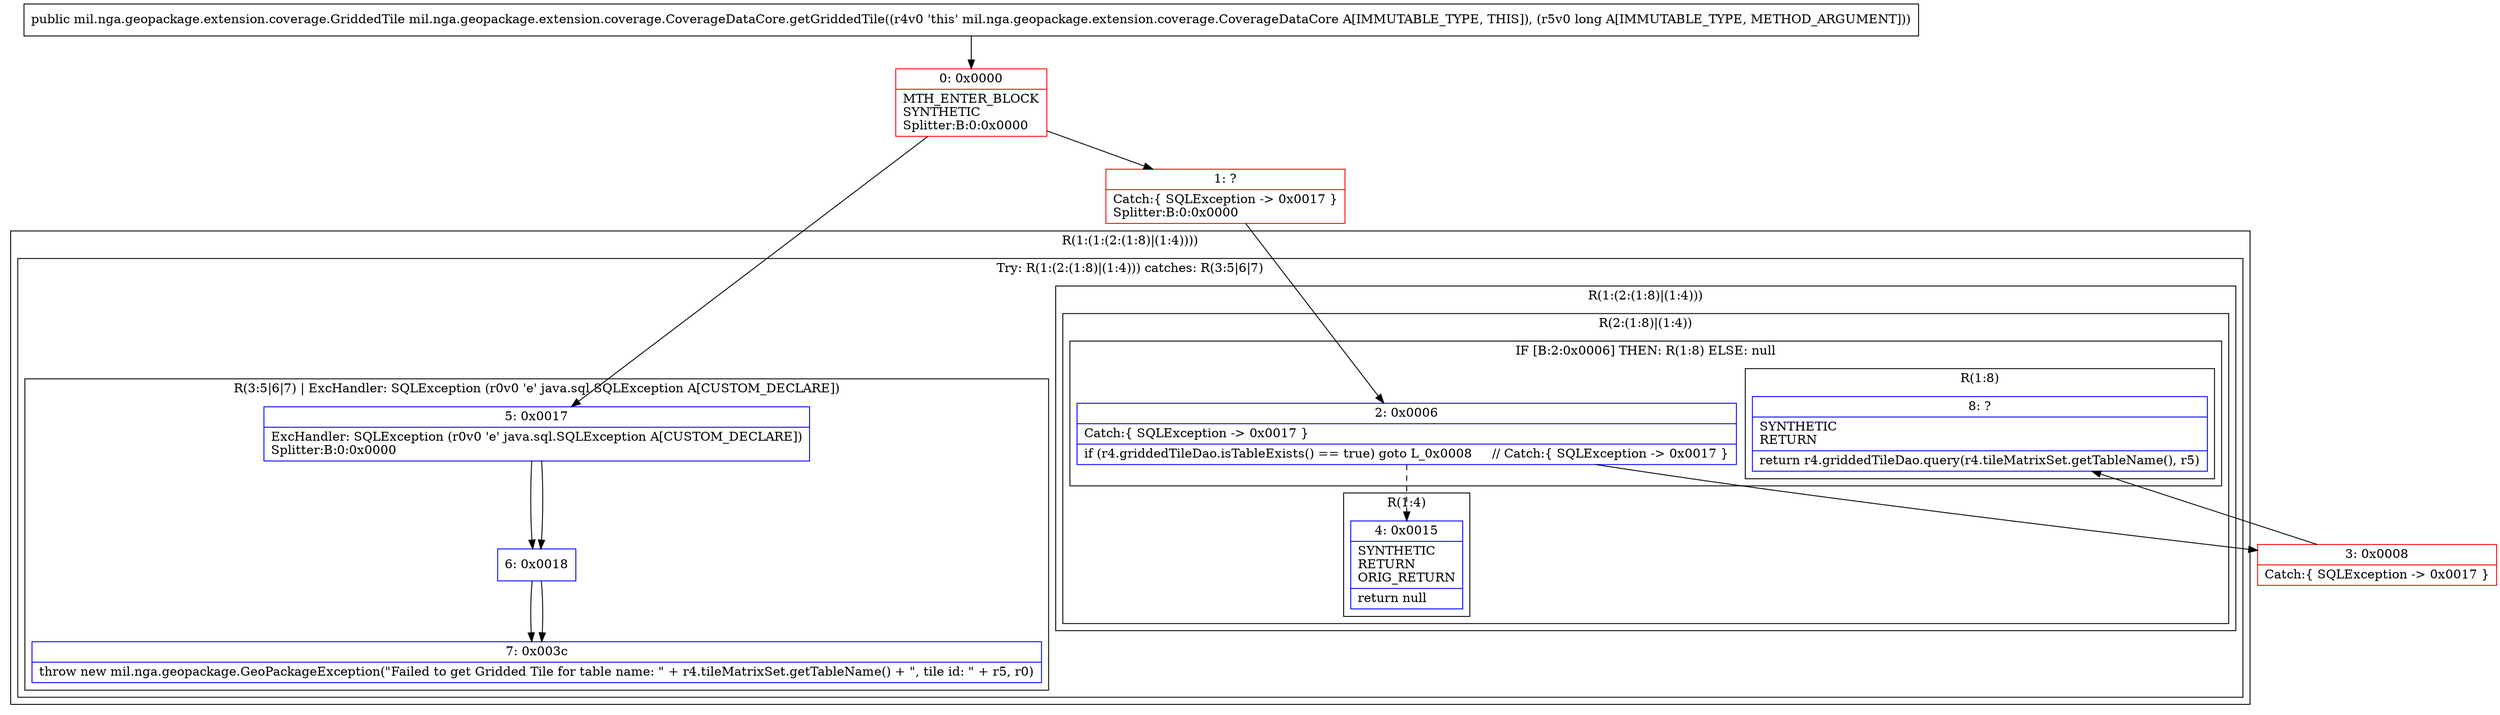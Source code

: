 digraph "CFG formil.nga.geopackage.extension.coverage.CoverageDataCore.getGriddedTile(J)Lmil\/nga\/geopackage\/extension\/coverage\/GriddedTile;" {
subgraph cluster_Region_244703633 {
label = "R(1:(1:(2:(1:8)|(1:4))))";
node [shape=record,color=blue];
subgraph cluster_TryCatchRegion_519760946 {
label = "Try: R(1:(2:(1:8)|(1:4))) catches: R(3:5|6|7)";
node [shape=record,color=blue];
subgraph cluster_Region_595084487 {
label = "R(1:(2:(1:8)|(1:4)))";
node [shape=record,color=blue];
subgraph cluster_Region_1499498495 {
label = "R(2:(1:8)|(1:4))";
node [shape=record,color=blue];
subgraph cluster_IfRegion_2027449387 {
label = "IF [B:2:0x0006] THEN: R(1:8) ELSE: null";
node [shape=record,color=blue];
Node_2 [shape=record,label="{2\:\ 0x0006|Catch:\{ SQLException \-\> 0x0017 \}\l|if (r4.griddedTileDao.isTableExists() == true) goto L_0x0008     \/\/ Catch:\{ SQLException \-\> 0x0017 \}\l}"];
subgraph cluster_Region_831165566 {
label = "R(1:8)";
node [shape=record,color=blue];
Node_8 [shape=record,label="{8\:\ ?|SYNTHETIC\lRETURN\l|return r4.griddedTileDao.query(r4.tileMatrixSet.getTableName(), r5)\l}"];
}
}
subgraph cluster_Region_1345695988 {
label = "R(1:4)";
node [shape=record,color=blue];
Node_4 [shape=record,label="{4\:\ 0x0015|SYNTHETIC\lRETURN\lORIG_RETURN\l|return null\l}"];
}
}
}
subgraph cluster_Region_230132338 {
label = "R(3:5|6|7) | ExcHandler: SQLException (r0v0 'e' java.sql.SQLException A[CUSTOM_DECLARE])\l";
node [shape=record,color=blue];
Node_5 [shape=record,label="{5\:\ 0x0017|ExcHandler: SQLException (r0v0 'e' java.sql.SQLException A[CUSTOM_DECLARE])\lSplitter:B:0:0x0000\l}"];
Node_6 [shape=record,label="{6\:\ 0x0018}"];
Node_7 [shape=record,label="{7\:\ 0x003c|throw new mil.nga.geopackage.GeoPackageException(\"Failed to get Gridded Tile for table name: \" + r4.tileMatrixSet.getTableName() + \", tile id: \" + r5, r0)\l}"];
}
}
}
subgraph cluster_Region_230132338 {
label = "R(3:5|6|7) | ExcHandler: SQLException (r0v0 'e' java.sql.SQLException A[CUSTOM_DECLARE])\l";
node [shape=record,color=blue];
Node_5 [shape=record,label="{5\:\ 0x0017|ExcHandler: SQLException (r0v0 'e' java.sql.SQLException A[CUSTOM_DECLARE])\lSplitter:B:0:0x0000\l}"];
Node_6 [shape=record,label="{6\:\ 0x0018}"];
Node_7 [shape=record,label="{7\:\ 0x003c|throw new mil.nga.geopackage.GeoPackageException(\"Failed to get Gridded Tile for table name: \" + r4.tileMatrixSet.getTableName() + \", tile id: \" + r5, r0)\l}"];
}
Node_0 [shape=record,color=red,label="{0\:\ 0x0000|MTH_ENTER_BLOCK\lSYNTHETIC\lSplitter:B:0:0x0000\l}"];
Node_1 [shape=record,color=red,label="{1\:\ ?|Catch:\{ SQLException \-\> 0x0017 \}\lSplitter:B:0:0x0000\l}"];
Node_3 [shape=record,color=red,label="{3\:\ 0x0008|Catch:\{ SQLException \-\> 0x0017 \}\l}"];
MethodNode[shape=record,label="{public mil.nga.geopackage.extension.coverage.GriddedTile mil.nga.geopackage.extension.coverage.CoverageDataCore.getGriddedTile((r4v0 'this' mil.nga.geopackage.extension.coverage.CoverageDataCore A[IMMUTABLE_TYPE, THIS]), (r5v0 long A[IMMUTABLE_TYPE, METHOD_ARGUMENT])) }"];
MethodNode -> Node_0;
Node_2 -> Node_3;
Node_2 -> Node_4[style=dashed];
Node_5 -> Node_6;
Node_6 -> Node_7;
Node_5 -> Node_6;
Node_6 -> Node_7;
Node_0 -> Node_1;
Node_0 -> Node_5;
Node_1 -> Node_2;
Node_3 -> Node_8;
}

